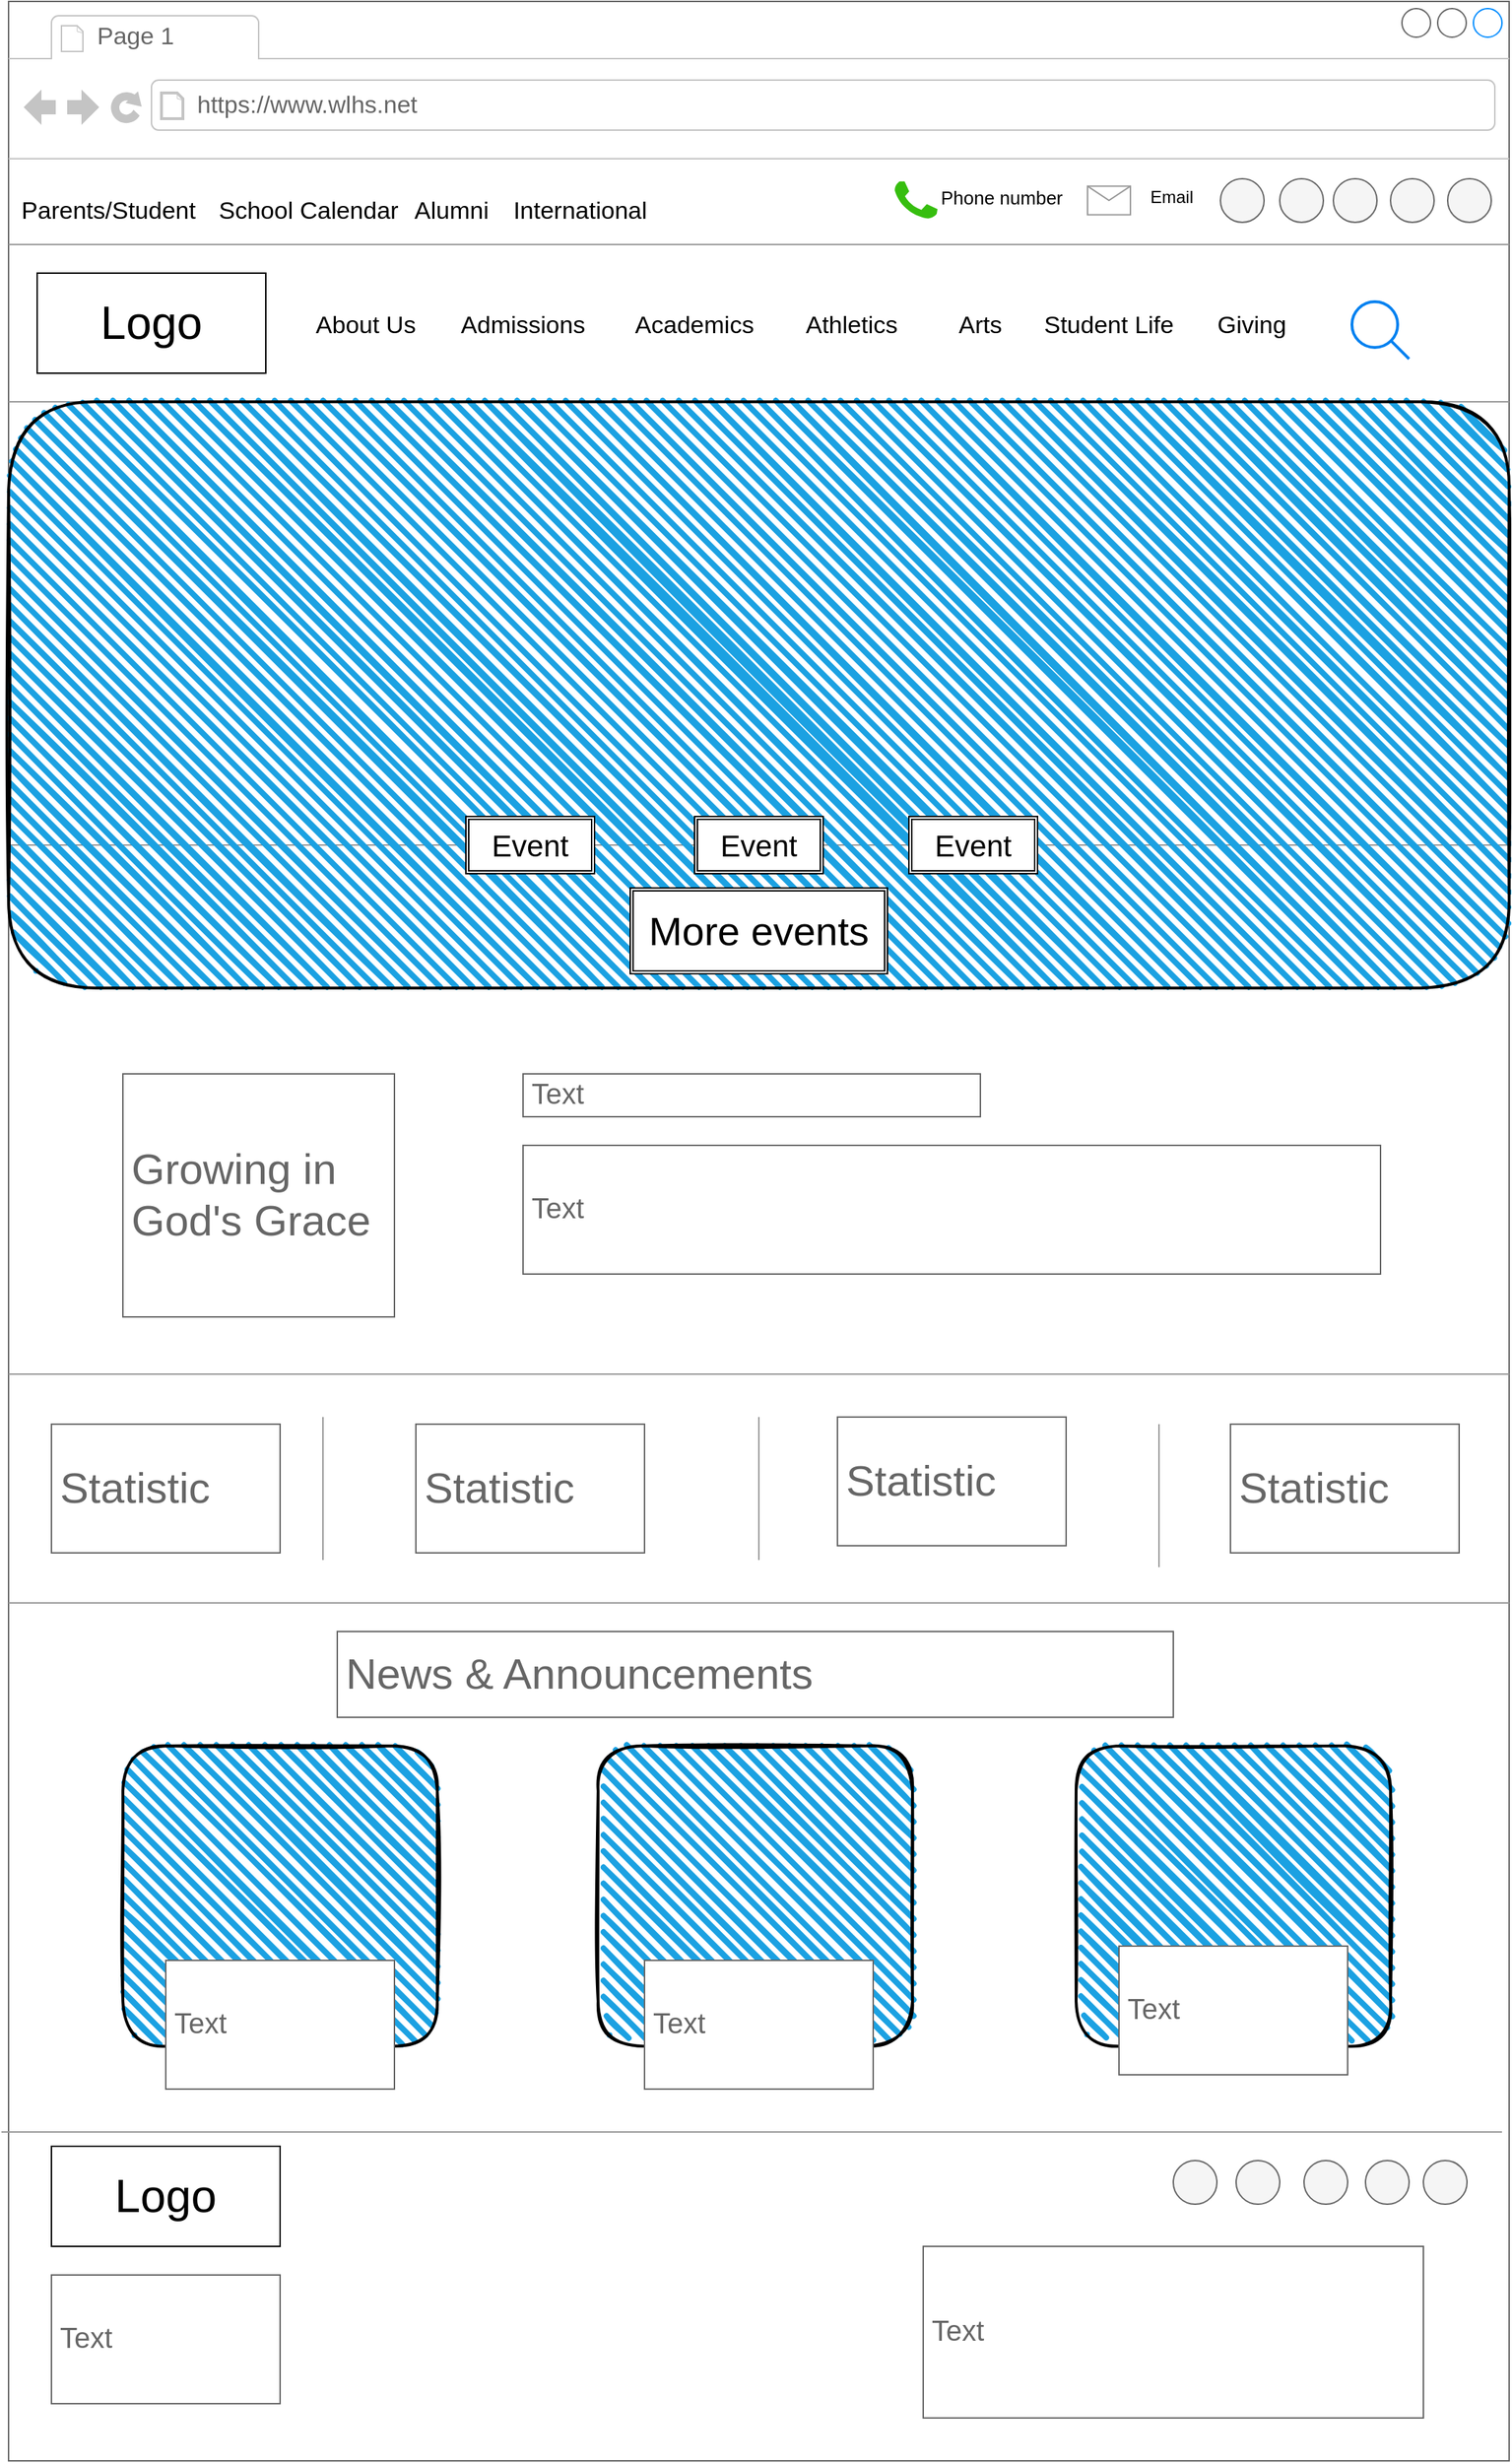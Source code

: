 <mxfile version="24.8.3">
  <diagram name="Page-1" id="2cc2dc42-3aac-f2a9-1cec-7a8b7cbee084">
    <mxGraphModel dx="2764" dy="1866" grid="1" gridSize="10" guides="1" tooltips="1" connect="1" arrows="1" fold="1" page="1" pageScale="1" pageWidth="1100" pageHeight="850" background="none" math="0" shadow="0">
      <root>
        <mxCell id="0" />
        <mxCell id="1" parent="0" />
        <mxCell id="7026571954dc6520-1" value="" style="strokeWidth=1;shadow=0;dashed=0;align=center;html=1;shape=mxgraph.mockup.containers.browserWindow;rSize=0;strokeColor=#666666;mainText=,;recursiveResize=0;rounded=0;labelBackgroundColor=none;fontFamily=Verdana;fontSize=12" parent="1" vertex="1">
          <mxGeometry x="-490" y="-630" width="1050" height="1720" as="geometry" />
        </mxCell>
        <mxCell id="7026571954dc6520-2" value="Page 1" style="strokeWidth=1;shadow=0;dashed=0;align=center;html=1;shape=mxgraph.mockup.containers.anchor;fontSize=17;fontColor=#666666;align=left;" parent="7026571954dc6520-1" vertex="1">
          <mxGeometry x="60" y="12" width="110" height="26" as="geometry" />
        </mxCell>
        <mxCell id="7026571954dc6520-3" value="https://www.wlhs.net" style="strokeWidth=1;shadow=0;dashed=0;align=center;html=1;shape=mxgraph.mockup.containers.anchor;rSize=0;fontSize=17;fontColor=#666666;align=left;" parent="7026571954dc6520-1" vertex="1">
          <mxGeometry x="130" y="60" width="250" height="26" as="geometry" />
        </mxCell>
        <mxCell id="7026571954dc6520-15" value="" style="verticalLabelPosition=bottom;shadow=0;dashed=0;align=center;html=1;verticalAlign=top;strokeWidth=1;shape=mxgraph.mockup.markup.line;strokeColor=#999999;rounded=0;labelBackgroundColor=none;fillColor=#ffffff;fontFamily=Verdana;fontSize=12;fontColor=#000000;" parent="7026571954dc6520-1" vertex="1">
          <mxGeometry y="160" width="1050" height="20" as="geometry" />
        </mxCell>
        <mxCell id="7026571954dc6520-21" value="" style="verticalLabelPosition=bottom;shadow=0;dashed=0;align=center;html=1;verticalAlign=top;strokeWidth=1;shape=mxgraph.mockup.markup.line;strokeColor=#999999;rounded=0;labelBackgroundColor=none;fillColor=#ffffff;fontFamily=Verdana;fontSize=12;fontColor=#000000;" parent="7026571954dc6520-1" vertex="1">
          <mxGeometry y="580" width="1050" height="20" as="geometry" />
        </mxCell>
        <mxCell id="-QWmshcvh4NoUz7wuo3l-2" value="&lt;font style=&quot;font-size: 32px;&quot;&gt;Logo&lt;/font&gt;" style="rounded=0;whiteSpace=wrap;html=1;" vertex="1" parent="7026571954dc6520-1">
          <mxGeometry x="20" y="190" width="160" height="70" as="geometry" />
        </mxCell>
        <mxCell id="-QWmshcvh4NoUz7wuo3l-5" value="&lt;font style=&quot;font-size: 17px;&quot;&gt;About Us&lt;/font&gt;" style="text;html=1;align=center;verticalAlign=middle;whiteSpace=wrap;rounded=0;fontSize=20;" vertex="1" parent="7026571954dc6520-1">
          <mxGeometry x="200" y="210" width="100" height="30" as="geometry" />
        </mxCell>
        <mxCell id="-QWmshcvh4NoUz7wuo3l-7" value="&lt;font style=&quot;font-size: 17px;&quot;&gt;Academics&lt;/font&gt;" style="text;html=1;align=center;verticalAlign=middle;whiteSpace=wrap;rounded=0;fontSize=20;" vertex="1" parent="7026571954dc6520-1">
          <mxGeometry x="430" y="210" width="100" height="30" as="geometry" />
        </mxCell>
        <mxCell id="-QWmshcvh4NoUz7wuo3l-8" value="&lt;font style=&quot;font-size: 17px;&quot;&gt;Athletics&lt;/font&gt;" style="text;html=1;align=center;verticalAlign=middle;whiteSpace=wrap;rounded=0;fontSize=20;" vertex="1" parent="7026571954dc6520-1">
          <mxGeometry x="540" y="210" width="100" height="30" as="geometry" />
        </mxCell>
        <mxCell id="-QWmshcvh4NoUz7wuo3l-12" value="&lt;font style=&quot;font-size: 17px;&quot;&gt;Giving&lt;/font&gt;" style="text;html=1;align=center;verticalAlign=middle;whiteSpace=wrap;rounded=0;fontSize=20;" vertex="1" parent="7026571954dc6520-1">
          <mxGeometry x="820" y="210" width="100" height="30" as="geometry" />
        </mxCell>
        <mxCell id="-QWmshcvh4NoUz7wuo3l-11" value="&lt;font style=&quot;font-size: 17px;&quot;&gt;Student Life&lt;/font&gt;" style="text;html=1;align=center;verticalAlign=middle;whiteSpace=wrap;rounded=0;fontSize=20;" vertex="1" parent="7026571954dc6520-1">
          <mxGeometry x="720" y="210" width="100" height="30" as="geometry" />
        </mxCell>
        <mxCell id="-QWmshcvh4NoUz7wuo3l-10" value="&lt;font style=&quot;font-size: 17px;&quot;&gt;Arts&lt;/font&gt;" style="text;html=1;align=center;verticalAlign=middle;whiteSpace=wrap;rounded=0;fontSize=20;" vertex="1" parent="7026571954dc6520-1">
          <mxGeometry x="630" y="210" width="100" height="30" as="geometry" />
        </mxCell>
        <mxCell id="-QWmshcvh4NoUz7wuo3l-9" value="&lt;font style=&quot;font-size: 17px;&quot;&gt;Admissions&lt;/font&gt;" style="text;html=1;align=center;verticalAlign=middle;whiteSpace=wrap;rounded=0;fontSize=20;" vertex="1" parent="7026571954dc6520-1">
          <mxGeometry x="310" y="210" width="100" height="30" as="geometry" />
        </mxCell>
        <mxCell id="-QWmshcvh4NoUz7wuo3l-15" value="" style="html=1;verticalLabelPosition=bottom;align=center;labelBackgroundColor=#ffffff;verticalAlign=top;strokeWidth=2;strokeColor=#0080F0;shadow=0;dashed=0;shape=mxgraph.ios7.icons.looking_glass;" vertex="1" parent="7026571954dc6520-1">
          <mxGeometry x="940" y="210" width="40" height="40" as="geometry" />
        </mxCell>
        <mxCell id="-QWmshcvh4NoUz7wuo3l-16" value="" style="verticalLabelPosition=bottom;shadow=0;dashed=0;align=center;html=1;verticalAlign=top;strokeWidth=1;shape=mxgraph.mockup.markup.line;strokeColor=#999999;rounded=0;labelBackgroundColor=none;fillColor=#ffffff;fontFamily=Verdana;fontSize=12;fontColor=#000000;" vertex="1" parent="7026571954dc6520-1">
          <mxGeometry y="270" width="1050" height="20" as="geometry" />
        </mxCell>
        <mxCell id="-QWmshcvh4NoUz7wuo3l-33" value="&lt;font style=&quot;font-size: 17px;&quot;&gt;Parents/Student&lt;/font&gt;&lt;span style=&quot;color: rgba(0, 0, 0, 0); font-family: monospace; font-size: 0px; text-align: start; text-wrap: nowrap;&quot;&gt;%3CmxGraphModel%3E%3Croot%3E%3CmxCell%20id%3D%220%22%2F%3E%3CmxCell%20id%3D%221%22%20parent%3D%220%22%2F%3E%3CmxCell%20id%3D%222%22%20value%3D%22%26lt%3Bfont%20style%3D%26quot%3Bfont-size%3A%2017px%3B%26quot%3B%26gt%3BAbout%20Us%26lt%3B%2Ffont%26gt%3B%22%20style%3D%22text%3Bhtml%3D1%3Balign%3Dcenter%3BverticalAlign%3Dmiddle%3BwhiteSpace%3Dwrap%3Brounded%3D0%3BfontSize%3D20%3B%22%20vertex%3D%221%22%20parent%3D%221%22%3E%3CmxGeometry%20x%3D%22200%22%20y%3D%22260%22%20width%3D%22100%22%20height%3D%2230%22%20as%3D%22geometry%22%2F%3E%3C%2FmxCell%3E%3C%2Froot%3E%3C%2FmxGraphModel%3E&lt;/span&gt;" style="text;html=1;align=center;verticalAlign=middle;whiteSpace=wrap;rounded=0;fontSize=20;" vertex="1" parent="7026571954dc6520-1">
          <mxGeometry x="20" y="130" width="100" height="30" as="geometry" />
        </mxCell>
        <mxCell id="-QWmshcvh4NoUz7wuo3l-34" value="&lt;font style=&quot;font-size: 17px;&quot;&gt;School Calendar&lt;/font&gt;" style="text;html=1;align=center;verticalAlign=middle;whiteSpace=wrap;rounded=0;fontSize=20;" vertex="1" parent="7026571954dc6520-1">
          <mxGeometry x="140" y="130" width="140" height="30" as="geometry" />
        </mxCell>
        <mxCell id="-QWmshcvh4NoUz7wuo3l-36" value="&lt;font style=&quot;font-size: 17px;&quot;&gt;International&lt;/font&gt;" style="text;html=1;align=center;verticalAlign=middle;whiteSpace=wrap;rounded=0;fontSize=20;" vertex="1" parent="7026571954dc6520-1">
          <mxGeometry x="350" y="130" width="100" height="30" as="geometry" />
        </mxCell>
        <mxCell id="-QWmshcvh4NoUz7wuo3l-35" value="&lt;font style=&quot;font-size: 17px;&quot;&gt;Alumni&lt;/font&gt;" style="text;html=1;align=center;verticalAlign=middle;whiteSpace=wrap;rounded=0;fontSize=20;" vertex="1" parent="7026571954dc6520-1">
          <mxGeometry x="260" y="130" width="100" height="30" as="geometry" />
        </mxCell>
        <mxCell id="-QWmshcvh4NoUz7wuo3l-37" value="" style="verticalLabelPosition=bottom;shadow=0;dashed=0;align=center;html=1;verticalAlign=top;strokeWidth=1;shape=mxgraph.mockup.misc.mail2;strokeColor=#999999;" vertex="1" parent="7026571954dc6520-1">
          <mxGeometry x="755" y="129.21" width="30" height="20" as="geometry" />
        </mxCell>
        <mxCell id="-QWmshcvh4NoUz7wuo3l-38" value="" style="dashed=0;outlineConnect=0;html=1;align=center;labelPosition=center;verticalLabelPosition=bottom;verticalAlign=top;shape=mxgraph.weblogos.phone;fillColor=#36BE0F;strokeColor=none" vertex="1" parent="7026571954dc6520-1">
          <mxGeometry x="620" y="125.9" width="30" height="26.05" as="geometry" />
        </mxCell>
        <mxCell id="-QWmshcvh4NoUz7wuo3l-39" value="&lt;font style=&quot;font-size: 13px;&quot;&gt;Phone number&lt;/font&gt;" style="text;html=1;align=center;verticalAlign=middle;whiteSpace=wrap;rounded=0;fontSize=13;" vertex="1" parent="7026571954dc6520-1">
          <mxGeometry x="635" y="121.97" width="120" height="30" as="geometry" />
        </mxCell>
        <mxCell id="-QWmshcvh4NoUz7wuo3l-40" value="&lt;font style=&quot;font-size: 12px;&quot;&gt;Email&lt;/font&gt;" style="text;html=1;align=center;verticalAlign=middle;whiteSpace=wrap;rounded=0;fontSize=12;" vertex="1" parent="7026571954dc6520-1">
          <mxGeometry x="780" y="121.95" width="68" height="30" as="geometry" />
        </mxCell>
        <mxCell id="-QWmshcvh4NoUz7wuo3l-47" value="" style="ellipse;whiteSpace=wrap;html=1;aspect=fixed;labelBackgroundColor=#B3B3B3;fontColor=#333333;noLabel=1;fillColor=#f5f5f5;strokeColor=#666666;" vertex="1" parent="7026571954dc6520-1">
          <mxGeometry x="1007" y="123.95" width="30.52" height="30.52" as="geometry" />
        </mxCell>
        <mxCell id="-QWmshcvh4NoUz7wuo3l-51" value="" style="ellipse;whiteSpace=wrap;html=1;aspect=fixed;labelBackgroundColor=#B3B3B3;fontColor=#333333;noLabel=1;fillColor=#f5f5f5;strokeColor=#666666;" vertex="1" parent="7026571954dc6520-1">
          <mxGeometry x="967" y="123.95" width="30.52" height="30.52" as="geometry" />
        </mxCell>
        <mxCell id="-QWmshcvh4NoUz7wuo3l-52" value="" style="ellipse;whiteSpace=wrap;html=1;aspect=fixed;labelBackgroundColor=#B3B3B3;fontColor=#333333;noLabel=1;fillColor=#f5f5f5;strokeColor=#666666;" vertex="1" parent="7026571954dc6520-1">
          <mxGeometry x="927" y="123.95" width="30.52" height="30.52" as="geometry" />
        </mxCell>
        <mxCell id="-QWmshcvh4NoUz7wuo3l-53" value="" style="ellipse;whiteSpace=wrap;html=1;aspect=fixed;labelBackgroundColor=#B3B3B3;fontColor=#333333;noLabel=1;fillColor=#f5f5f5;strokeColor=#666666;" vertex="1" parent="7026571954dc6520-1">
          <mxGeometry x="889.48" y="123.95" width="30.52" height="30.52" as="geometry" />
        </mxCell>
        <mxCell id="-QWmshcvh4NoUz7wuo3l-54" value="" style="ellipse;whiteSpace=wrap;html=1;aspect=fixed;labelBackgroundColor=#B3B3B3;fontColor=#333333;noLabel=1;fillColor=#f5f5f5;strokeColor=#666666;" vertex="1" parent="7026571954dc6520-1">
          <mxGeometry x="848" y="123.95" width="30.52" height="30.52" as="geometry" />
        </mxCell>
        <mxCell id="-QWmshcvh4NoUz7wuo3l-55" value="" style="rounded=1;whiteSpace=wrap;html=1;strokeWidth=2;fillWeight=4;hachureGap=8;hachureAngle=45;fillColor=#1ba1e2;sketch=1;" vertex="1" parent="7026571954dc6520-1">
          <mxGeometry y="280" width="1050" height="410" as="geometry" />
        </mxCell>
        <mxCell id="-QWmshcvh4NoUz7wuo3l-57" value="&lt;font style=&quot;font-size: 21px;&quot;&gt;Event&lt;/font&gt;" style="shape=ext;double=1;rounded=0;whiteSpace=wrap;html=1;" vertex="1" parent="7026571954dc6520-1">
          <mxGeometry x="320" y="570" width="90" height="40" as="geometry" />
        </mxCell>
        <mxCell id="-QWmshcvh4NoUz7wuo3l-58" value="&lt;font style=&quot;font-size: 21px;&quot;&gt;Event&lt;/font&gt;" style="shape=ext;double=1;rounded=0;whiteSpace=wrap;html=1;" vertex="1" parent="7026571954dc6520-1">
          <mxGeometry x="480" y="570" width="90" height="40" as="geometry" />
        </mxCell>
        <mxCell id="-QWmshcvh4NoUz7wuo3l-59" value="&lt;font style=&quot;font-size: 21px;&quot;&gt;Event&lt;/font&gt;" style="shape=ext;double=1;rounded=0;whiteSpace=wrap;html=1;" vertex="1" parent="7026571954dc6520-1">
          <mxGeometry x="630" y="570" width="90" height="40" as="geometry" />
        </mxCell>
        <mxCell id="-QWmshcvh4NoUz7wuo3l-60" value="&lt;font style=&quot;font-size: 28px;&quot;&gt;More events&lt;/font&gt;" style="shape=ext;double=1;rounded=0;whiteSpace=wrap;html=1;" vertex="1" parent="7026571954dc6520-1">
          <mxGeometry x="435" y="620" width="180" height="60" as="geometry" />
        </mxCell>
        <mxCell id="-QWmshcvh4NoUz7wuo3l-63" value="&lt;font style=&quot;font-size: 20px;&quot;&gt;Text&lt;/font&gt;" style="strokeWidth=1;shadow=0;dashed=0;align=center;html=1;shape=mxgraph.mockup.text.textBox;fontColor=#666666;align=left;fontSize=17;spacingLeft=4;spacingTop=-3;whiteSpace=wrap;strokeColor=#666666;mainText=" vertex="1" parent="7026571954dc6520-1">
          <mxGeometry x="360" y="750" width="320" height="30" as="geometry" />
        </mxCell>
        <mxCell id="-QWmshcvh4NoUz7wuo3l-64" value="&lt;font style=&quot;font-size: 20px;&quot;&gt;Text&lt;/font&gt;" style="strokeWidth=1;shadow=0;dashed=0;align=center;html=1;shape=mxgraph.mockup.text.textBox;fontColor=#666666;align=left;fontSize=17;spacingLeft=4;spacingTop=-3;whiteSpace=wrap;strokeColor=#666666;mainText=" vertex="1" parent="7026571954dc6520-1">
          <mxGeometry x="360" y="800" width="600" height="90" as="geometry" />
        </mxCell>
        <mxCell id="-QWmshcvh4NoUz7wuo3l-65" value="&lt;font style=&quot;font-size: 30px;&quot;&gt;Growing in God&#39;s Grace&lt;/font&gt;" style="strokeWidth=1;shadow=0;dashed=0;align=center;html=1;shape=mxgraph.mockup.text.textBox;fontColor=#666666;align=left;fontSize=17;spacingLeft=4;spacingTop=-3;whiteSpace=wrap;strokeColor=#666666;mainText=" vertex="1" parent="7026571954dc6520-1">
          <mxGeometry x="80" y="750" width="190" height="170" as="geometry" />
        </mxCell>
        <mxCell id="-QWmshcvh4NoUz7wuo3l-66" value="" style="verticalLabelPosition=bottom;shadow=0;dashed=0;align=center;html=1;verticalAlign=top;strokeWidth=1;shape=mxgraph.mockup.markup.line;strokeColor=#999999;rounded=0;labelBackgroundColor=none;fillColor=#ffffff;fontFamily=Verdana;fontSize=12;fontColor=#000000;" vertex="1" parent="7026571954dc6520-1">
          <mxGeometry y="950" width="1050" height="20" as="geometry" />
        </mxCell>
        <mxCell id="-QWmshcvh4NoUz7wuo3l-104" value="" style="verticalLabelPosition=bottom;shadow=0;dashed=0;align=center;html=1;verticalAlign=top;strokeWidth=1;shape=mxgraph.mockup.markup.line;strokeColor=#999999;rounded=0;labelBackgroundColor=none;fillColor=#ffffff;fontFamily=Verdana;fontSize=12;fontColor=#000000;" vertex="1" parent="7026571954dc6520-1">
          <mxGeometry y="1110" width="1050" height="20" as="geometry" />
        </mxCell>
        <mxCell id="-QWmshcvh4NoUz7wuo3l-105" value="" style="verticalLabelPosition=bottom;shadow=0;dashed=0;align=center;html=1;verticalAlign=top;strokeWidth=1;shape=mxgraph.mockup.markup.line;strokeColor=#999999;rounded=0;labelBackgroundColor=none;fillColor=#ffffff;fontFamily=Verdana;fontSize=12;fontColor=#000000;rotation=-90;" vertex="1" parent="7026571954dc6520-1">
          <mxGeometry x="170" y="1030" width="100" height="20" as="geometry" />
        </mxCell>
        <mxCell id="-QWmshcvh4NoUz7wuo3l-106" value="" style="verticalLabelPosition=bottom;shadow=0;dashed=0;align=center;html=1;verticalAlign=top;strokeWidth=1;shape=mxgraph.mockup.markup.line;strokeColor=#999999;rounded=0;labelBackgroundColor=none;fillColor=#ffffff;fontFamily=Verdana;fontSize=12;fontColor=#000000;rotation=-90;" vertex="1" parent="7026571954dc6520-1">
          <mxGeometry x="475" y="1030" width="100" height="20" as="geometry" />
        </mxCell>
        <mxCell id="-QWmshcvh4NoUz7wuo3l-107" value="" style="verticalLabelPosition=bottom;shadow=0;dashed=0;align=center;html=1;verticalAlign=top;strokeWidth=1;shape=mxgraph.mockup.markup.line;strokeColor=#999999;rounded=0;labelBackgroundColor=none;fillColor=#ffffff;fontFamily=Verdana;fontSize=12;fontColor=#000000;rotation=-90;" vertex="1" parent="7026571954dc6520-1">
          <mxGeometry x="755" y="1035" width="100" height="20" as="geometry" />
        </mxCell>
        <mxCell id="-QWmshcvh4NoUz7wuo3l-108" value="&lt;font style=&quot;font-size: 30px;&quot;&gt;Statistic&lt;/font&gt;" style="strokeWidth=1;shadow=0;dashed=0;align=center;html=1;shape=mxgraph.mockup.text.textBox;fontColor=#666666;align=left;fontSize=17;spacingLeft=4;spacingTop=-3;whiteSpace=wrap;strokeColor=#666666;mainText=" vertex="1" parent="7026571954dc6520-1">
          <mxGeometry x="30" y="995" width="160" height="90" as="geometry" />
        </mxCell>
        <mxCell id="-QWmshcvh4NoUz7wuo3l-109" value="&lt;span style=&quot;font-size: 30px;&quot;&gt;Statistic&lt;/span&gt;" style="strokeWidth=1;shadow=0;dashed=0;align=center;html=1;shape=mxgraph.mockup.text.textBox;fontColor=#666666;align=left;fontSize=17;spacingLeft=4;spacingTop=-3;whiteSpace=wrap;strokeColor=#666666;mainText=" vertex="1" parent="7026571954dc6520-1">
          <mxGeometry x="285" y="995" width="160" height="90" as="geometry" />
        </mxCell>
        <mxCell id="-QWmshcvh4NoUz7wuo3l-110" value="&lt;span style=&quot;font-size: 30px;&quot;&gt;Statistic&lt;/span&gt;" style="strokeWidth=1;shadow=0;dashed=0;align=center;html=1;shape=mxgraph.mockup.text.textBox;fontColor=#666666;align=left;fontSize=17;spacingLeft=4;spacingTop=-3;whiteSpace=wrap;strokeColor=#666666;mainText=" vertex="1" parent="7026571954dc6520-1">
          <mxGeometry x="580" y="990" width="160" height="90" as="geometry" />
        </mxCell>
        <mxCell id="-QWmshcvh4NoUz7wuo3l-111" value="&lt;span style=&quot;font-size: 30px;&quot;&gt;Statistic&lt;/span&gt;" style="strokeWidth=1;shadow=0;dashed=0;align=center;html=1;shape=mxgraph.mockup.text.textBox;fontColor=#666666;align=left;fontSize=17;spacingLeft=4;spacingTop=-3;whiteSpace=wrap;strokeColor=#666666;mainText=" vertex="1" parent="7026571954dc6520-1">
          <mxGeometry x="855" y="995" width="160" height="90" as="geometry" />
        </mxCell>
        <mxCell id="-QWmshcvh4NoUz7wuo3l-112" value="" style="verticalLabelPosition=bottom;shadow=0;dashed=0;align=center;html=1;verticalAlign=top;strokeWidth=1;shape=mxgraph.mockup.markup.line;strokeColor=#999999;rounded=0;labelBackgroundColor=none;fillColor=#ffffff;fontFamily=Verdana;fontSize=12;fontColor=#000000;" vertex="1" parent="7026571954dc6520-1">
          <mxGeometry x="-5" y="1480" width="1050" height="20" as="geometry" />
        </mxCell>
        <mxCell id="-QWmshcvh4NoUz7wuo3l-113" value="&lt;font style=&quot;font-size: 30px;&quot;&gt;News &amp;amp; Announcements&lt;/font&gt;" style="strokeWidth=1;shadow=0;dashed=0;align=center;html=1;shape=mxgraph.mockup.text.textBox;fontColor=#666666;align=left;fontSize=17;spacingLeft=4;spacingTop=-3;whiteSpace=wrap;strokeColor=#666666;mainText=" vertex="1" parent="7026571954dc6520-1">
          <mxGeometry x="230" y="1140" width="585" height="60" as="geometry" />
        </mxCell>
        <mxCell id="-QWmshcvh4NoUz7wuo3l-114" value="" style="rounded=1;whiteSpace=wrap;html=1;strokeWidth=2;fillWeight=4;hachureGap=8;hachureAngle=45;fillColor=#1ba1e2;sketch=1;" vertex="1" parent="7026571954dc6520-1">
          <mxGeometry x="80" y="1220" width="220" height="210" as="geometry" />
        </mxCell>
        <mxCell id="-QWmshcvh4NoUz7wuo3l-115" value="" style="rounded=1;whiteSpace=wrap;html=1;strokeWidth=2;fillWeight=4;hachureGap=8;hachureAngle=45;fillColor=#1ba1e2;sketch=1;" vertex="1" parent="7026571954dc6520-1">
          <mxGeometry x="412.5" y="1220" width="220" height="210" as="geometry" />
        </mxCell>
        <mxCell id="-QWmshcvh4NoUz7wuo3l-116" value="" style="rounded=1;whiteSpace=wrap;html=1;strokeWidth=2;fillWeight=4;hachureGap=8;hachureAngle=45;fillColor=#1ba1e2;sketch=1;" vertex="1" parent="7026571954dc6520-1">
          <mxGeometry x="747" y="1220" width="220" height="210" as="geometry" />
        </mxCell>
        <mxCell id="-QWmshcvh4NoUz7wuo3l-117" value="&lt;font style=&quot;font-size: 20px;&quot;&gt;Text&lt;/font&gt;" style="strokeWidth=1;shadow=0;dashed=0;align=center;html=1;shape=mxgraph.mockup.text.textBox;fontColor=#666666;align=left;fontSize=17;spacingLeft=4;spacingTop=-3;whiteSpace=wrap;strokeColor=#666666;mainText=" vertex="1" parent="7026571954dc6520-1">
          <mxGeometry x="110" y="1370" width="160" height="90" as="geometry" />
        </mxCell>
        <mxCell id="-QWmshcvh4NoUz7wuo3l-118" value="&lt;font style=&quot;font-size: 20px;&quot;&gt;Text&lt;/font&gt;" style="strokeWidth=1;shadow=0;dashed=0;align=center;html=1;shape=mxgraph.mockup.text.textBox;fontColor=#666666;align=left;fontSize=17;spacingLeft=4;spacingTop=-3;whiteSpace=wrap;strokeColor=#666666;mainText=" vertex="1" parent="7026571954dc6520-1">
          <mxGeometry x="445" y="1370" width="160" height="90" as="geometry" />
        </mxCell>
        <mxCell id="-QWmshcvh4NoUz7wuo3l-119" value="&lt;font style=&quot;font-size: 20px;&quot;&gt;Text&lt;/font&gt;" style="strokeWidth=1;shadow=0;dashed=0;align=center;html=1;shape=mxgraph.mockup.text.textBox;fontColor=#666666;align=left;fontSize=17;spacingLeft=4;spacingTop=-3;whiteSpace=wrap;strokeColor=#666666;mainText=" vertex="1" parent="7026571954dc6520-1">
          <mxGeometry x="777" y="1360" width="160" height="90" as="geometry" />
        </mxCell>
        <mxCell id="-QWmshcvh4NoUz7wuo3l-120" value="&lt;font style=&quot;font-size: 32px;&quot;&gt;Logo&lt;/font&gt;" style="rounded=0;whiteSpace=wrap;html=1;" vertex="1" parent="7026571954dc6520-1">
          <mxGeometry x="30" y="1500" width="160" height="70" as="geometry" />
        </mxCell>
        <mxCell id="-QWmshcvh4NoUz7wuo3l-121" value="&lt;font style=&quot;font-size: 20px;&quot;&gt;Text&lt;/font&gt;" style="strokeWidth=1;shadow=0;dashed=0;align=center;html=1;shape=mxgraph.mockup.text.textBox;fontColor=#666666;align=left;fontSize=17;spacingLeft=4;spacingTop=-3;whiteSpace=wrap;strokeColor=#666666;mainText=" vertex="1" parent="7026571954dc6520-1">
          <mxGeometry x="30" y="1590" width="160" height="90" as="geometry" />
        </mxCell>
        <mxCell id="-QWmshcvh4NoUz7wuo3l-122" value="&lt;font style=&quot;font-size: 20px;&quot;&gt;Text&lt;/font&gt;" style="strokeWidth=1;shadow=0;dashed=0;align=center;html=1;shape=mxgraph.mockup.text.textBox;fontColor=#666666;align=left;fontSize=17;spacingLeft=4;spacingTop=-3;whiteSpace=wrap;strokeColor=#666666;mainText=" vertex="1" parent="7026571954dc6520-1">
          <mxGeometry x="640" y="1570" width="350" height="120" as="geometry" />
        </mxCell>
        <mxCell id="-QWmshcvh4NoUz7wuo3l-124" value="" style="ellipse;whiteSpace=wrap;html=1;aspect=fixed;labelBackgroundColor=#B3B3B3;fontColor=#333333;noLabel=1;fillColor=#f5f5f5;strokeColor=#666666;" vertex="1" parent="7026571954dc6520-1">
          <mxGeometry x="990" y="1510" width="30.52" height="30.52" as="geometry" />
        </mxCell>
        <mxCell id="-QWmshcvh4NoUz7wuo3l-125" value="" style="ellipse;whiteSpace=wrap;html=1;aspect=fixed;labelBackgroundColor=#B3B3B3;fontColor=#333333;noLabel=1;fillColor=#f5f5f5;strokeColor=#666666;" vertex="1" parent="7026571954dc6520-1">
          <mxGeometry x="949.48" y="1510" width="30.52" height="30.52" as="geometry" />
        </mxCell>
        <mxCell id="-QWmshcvh4NoUz7wuo3l-126" value="" style="ellipse;whiteSpace=wrap;html=1;aspect=fixed;labelBackgroundColor=#B3B3B3;fontColor=#333333;noLabel=1;fillColor=#f5f5f5;strokeColor=#666666;" vertex="1" parent="7026571954dc6520-1">
          <mxGeometry x="906.48" y="1510" width="30.52" height="30.52" as="geometry" />
        </mxCell>
        <mxCell id="-QWmshcvh4NoUz7wuo3l-127" value="" style="ellipse;whiteSpace=wrap;html=1;aspect=fixed;labelBackgroundColor=#B3B3B3;fontColor=#333333;noLabel=1;fillColor=#f5f5f5;strokeColor=#666666;" vertex="1" parent="7026571954dc6520-1">
          <mxGeometry x="858.96" y="1510" width="30.52" height="30.52" as="geometry" />
        </mxCell>
        <mxCell id="-QWmshcvh4NoUz7wuo3l-128" value="" style="ellipse;whiteSpace=wrap;html=1;aspect=fixed;labelBackgroundColor=#B3B3B3;fontColor=#333333;noLabel=1;fillColor=#f5f5f5;strokeColor=#666666;" vertex="1" parent="7026571954dc6520-1">
          <mxGeometry x="815" y="1510" width="30.52" height="30.52" as="geometry" />
        </mxCell>
      </root>
    </mxGraphModel>
  </diagram>
</mxfile>

